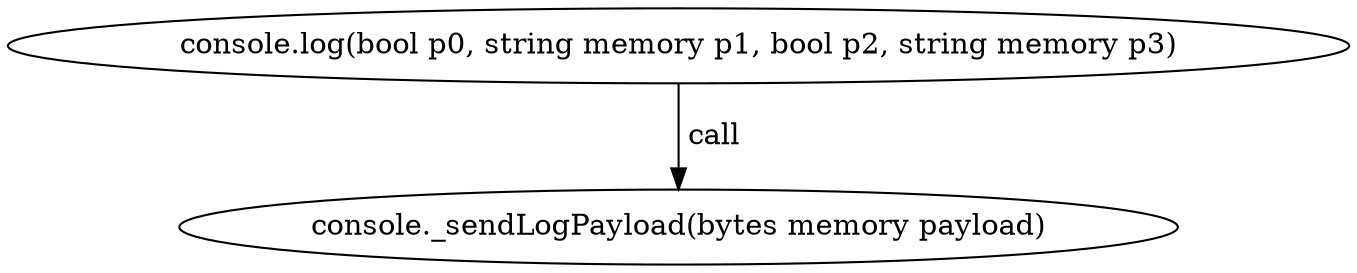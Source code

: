 digraph "" {
	graph [bb="0,0,544.02,124.8"];
	node [label="\N"];
	"console.log(bool p0, string memory p1, bool p2, string memory p3)"	 [height=0.5,
		pos="272.01,106.8",
		width=7.5559];
	"console._sendLogPayload(bytes memory payload)"	 [height=0.5,
		pos="272.01,18",
		width=5.7372];
	"console.log(bool p0, string memory p1, bool p2, string memory p3)" -> "console._sendLogPayload(bytes memory payload)" [key=call,
	label=" call",
	lp="283.87,62.4",
	pos="e,272.01,36.072 272.01,88.401 272.01,76.295 272.01,60.208 272.01,46.467"];
}
digraph "" {
	graph [bb="0,0,544.02,124.8"];
	node [label="\N"];
	"console.log(bool p0, string memory p1, bool p2, string memory p3)"	 [height=0.5,
		pos="272.01,106.8",
		width=7.5559];
	"console._sendLogPayload(bytes memory payload)"	 [height=0.5,
		pos="272.01,18",
		width=5.7372];
	"console.log(bool p0, string memory p1, bool p2, string memory p3)" -> "console._sendLogPayload(bytes memory payload)" [key=call,
	label=" call",
	lp="283.87,62.4",
	pos="e,272.01,36.072 272.01,88.401 272.01,76.295 272.01,60.208 272.01,46.467"];
}
